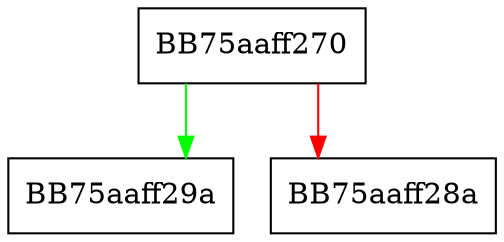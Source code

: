 digraph mp_lua_api_nri_GetHttpStatusCode {
  node [shape="box"];
  graph [splines=ortho];
  BB75aaff270 -> BB75aaff29a [color="green"];
  BB75aaff270 -> BB75aaff28a [color="red"];
}